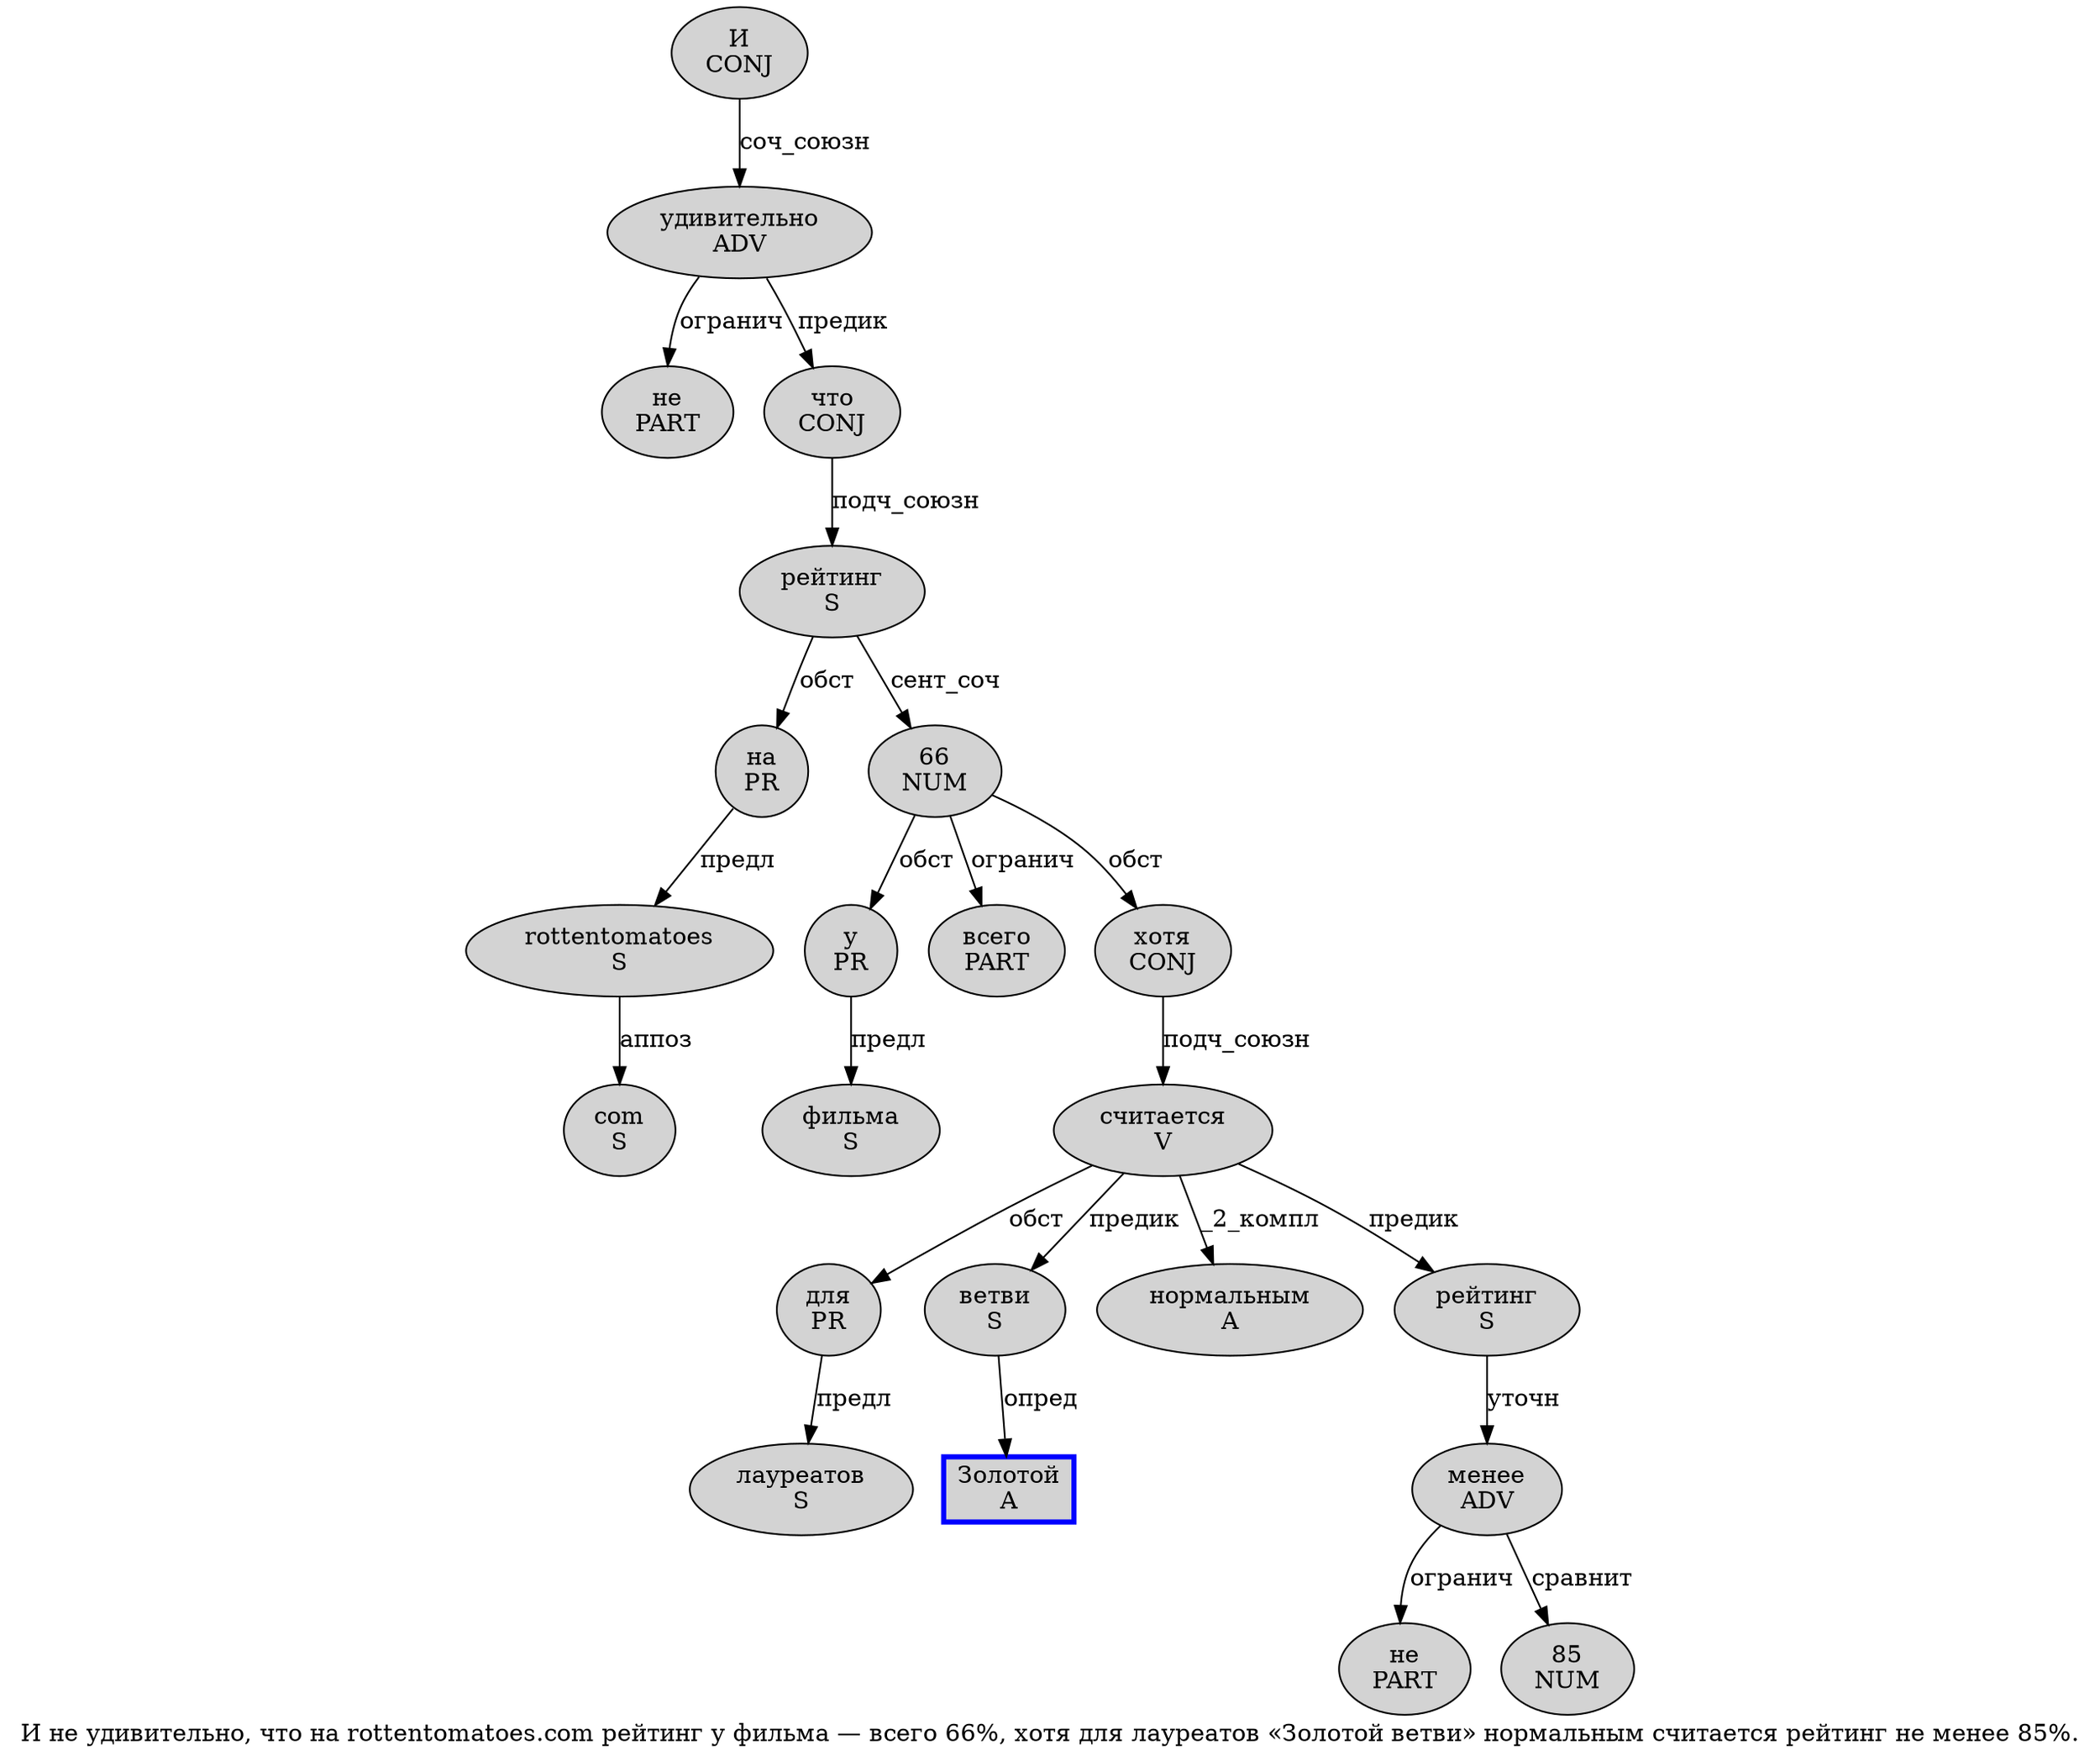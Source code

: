 digraph SENTENCE_198 {
	graph [label="И не удивительно, что на rottentomatoes.com рейтинг у фильма — всего 66%, хотя для лауреатов «Золотой ветви» нормальным считается рейтинг не менее 85%."]
	node [style=filled]
		0 [label="И
CONJ" color="" fillcolor=lightgray penwidth=1 shape=ellipse]
		1 [label="не
PART" color="" fillcolor=lightgray penwidth=1 shape=ellipse]
		2 [label="удивительно
ADV" color="" fillcolor=lightgray penwidth=1 shape=ellipse]
		4 [label="что
CONJ" color="" fillcolor=lightgray penwidth=1 shape=ellipse]
		5 [label="на
PR" color="" fillcolor=lightgray penwidth=1 shape=ellipse]
		6 [label="rottentomatoes
S" color="" fillcolor=lightgray penwidth=1 shape=ellipse]
		8 [label="com
S" color="" fillcolor=lightgray penwidth=1 shape=ellipse]
		9 [label="рейтинг
S" color="" fillcolor=lightgray penwidth=1 shape=ellipse]
		10 [label="у
PR" color="" fillcolor=lightgray penwidth=1 shape=ellipse]
		11 [label="фильма
S" color="" fillcolor=lightgray penwidth=1 shape=ellipse]
		13 [label="всего
PART" color="" fillcolor=lightgray penwidth=1 shape=ellipse]
		14 [label="66
NUM" color="" fillcolor=lightgray penwidth=1 shape=ellipse]
		17 [label="хотя
CONJ" color="" fillcolor=lightgray penwidth=1 shape=ellipse]
		18 [label="для
PR" color="" fillcolor=lightgray penwidth=1 shape=ellipse]
		19 [label="лауреатов
S" color="" fillcolor=lightgray penwidth=1 shape=ellipse]
		21 [label="Золотой
A" color=blue fillcolor=lightgray penwidth=3 shape=box]
		22 [label="ветви
S" color="" fillcolor=lightgray penwidth=1 shape=ellipse]
		24 [label="нормальным
A" color="" fillcolor=lightgray penwidth=1 shape=ellipse]
		25 [label="считается
V" color="" fillcolor=lightgray penwidth=1 shape=ellipse]
		26 [label="рейтинг
S" color="" fillcolor=lightgray penwidth=1 shape=ellipse]
		27 [label="не
PART" color="" fillcolor=lightgray penwidth=1 shape=ellipse]
		28 [label="менее
ADV" color="" fillcolor=lightgray penwidth=1 shape=ellipse]
		29 [label="85
NUM" color="" fillcolor=lightgray penwidth=1 shape=ellipse]
			0 -> 2 [label="соч_союзн"]
			25 -> 18 [label="обст"]
			25 -> 22 [label="предик"]
			25 -> 24 [label="_2_компл"]
			25 -> 26 [label="предик"]
			17 -> 25 [label="подч_союзн"]
			9 -> 5 [label="обст"]
			9 -> 14 [label="сент_соч"]
			5 -> 6 [label="предл"]
			14 -> 10 [label="обст"]
			14 -> 13 [label="огранич"]
			14 -> 17 [label="обст"]
			4 -> 9 [label="подч_союзн"]
			28 -> 27 [label="огранич"]
			28 -> 29 [label="сравнит"]
			6 -> 8 [label="аппоз"]
			22 -> 21 [label="опред"]
			26 -> 28 [label="уточн"]
			10 -> 11 [label="предл"]
			18 -> 19 [label="предл"]
			2 -> 1 [label="огранич"]
			2 -> 4 [label="предик"]
}